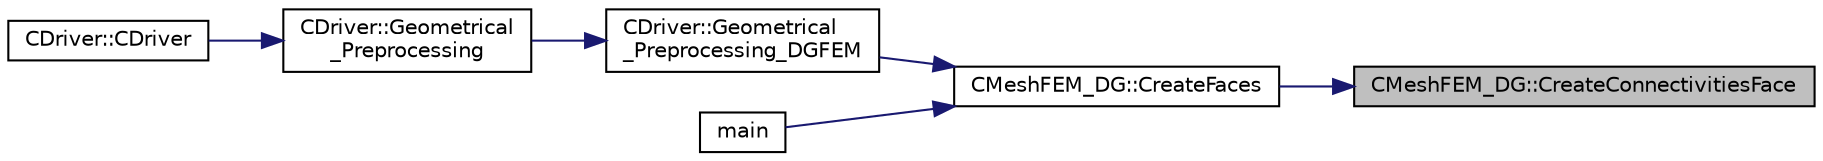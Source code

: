 digraph "CMeshFEM_DG::CreateConnectivitiesFace"
{
 // LATEX_PDF_SIZE
  edge [fontname="Helvetica",fontsize="10",labelfontname="Helvetica",labelfontsize="10"];
  node [fontname="Helvetica",fontsize="10",shape=record];
  rankdir="RL";
  Node1 [label="CMeshFEM_DG::CreateConnectivitiesFace",height=0.2,width=0.4,color="black", fillcolor="grey75", style="filled", fontcolor="black",tooltip="Function, which computes the correct sequence of the connectivities of a face, such that it matches t..."];
  Node1 -> Node2 [dir="back",color="midnightblue",fontsize="10",style="solid",fontname="Helvetica"];
  Node2 [label="CMeshFEM_DG::CreateFaces",height=0.2,width=0.4,color="black", fillcolor="white", style="filled",URL="$classCMeshFEM__DG.html#a1f627fc4d40b545b139486a83396874d",tooltip="Function to create the faces used in the DG formulation."];
  Node2 -> Node3 [dir="back",color="midnightblue",fontsize="10",style="solid",fontname="Helvetica"];
  Node3 [label="CDriver::Geometrical\l_Preprocessing_DGFEM",height=0.2,width=0.4,color="black", fillcolor="white", style="filled",URL="$classCDriver.html#a2d9ea1c3d957f03fa5e22fa55e3369a6",tooltip="Do the geometrical preprocessing for the DG FEM solver."];
  Node3 -> Node4 [dir="back",color="midnightblue",fontsize="10",style="solid",fontname="Helvetica"];
  Node4 [label="CDriver::Geometrical\l_Preprocessing",height=0.2,width=0.4,color="black", fillcolor="white", style="filled",URL="$classCDriver.html#ad3d55fa299acdb779a7772bcee249004",tooltip="Construction of the edge-based data structure and the multigrid structure."];
  Node4 -> Node5 [dir="back",color="midnightblue",fontsize="10",style="solid",fontname="Helvetica"];
  Node5 [label="CDriver::CDriver",height=0.2,width=0.4,color="black", fillcolor="white", style="filled",URL="$classCDriver.html#a3fca4a013a6efa9bbb38fe78a86b5f3d",tooltip="Constructor of the class."];
  Node2 -> Node6 [dir="back",color="midnightblue",fontsize="10",style="solid",fontname="Helvetica"];
  Node6 [label="main",height=0.2,width=0.4,color="black", fillcolor="white", style="filled",URL="$SU2__DOT_8cpp.html#a0ddf1224851353fc92bfbff6f499fa97",tooltip=" "];
}

